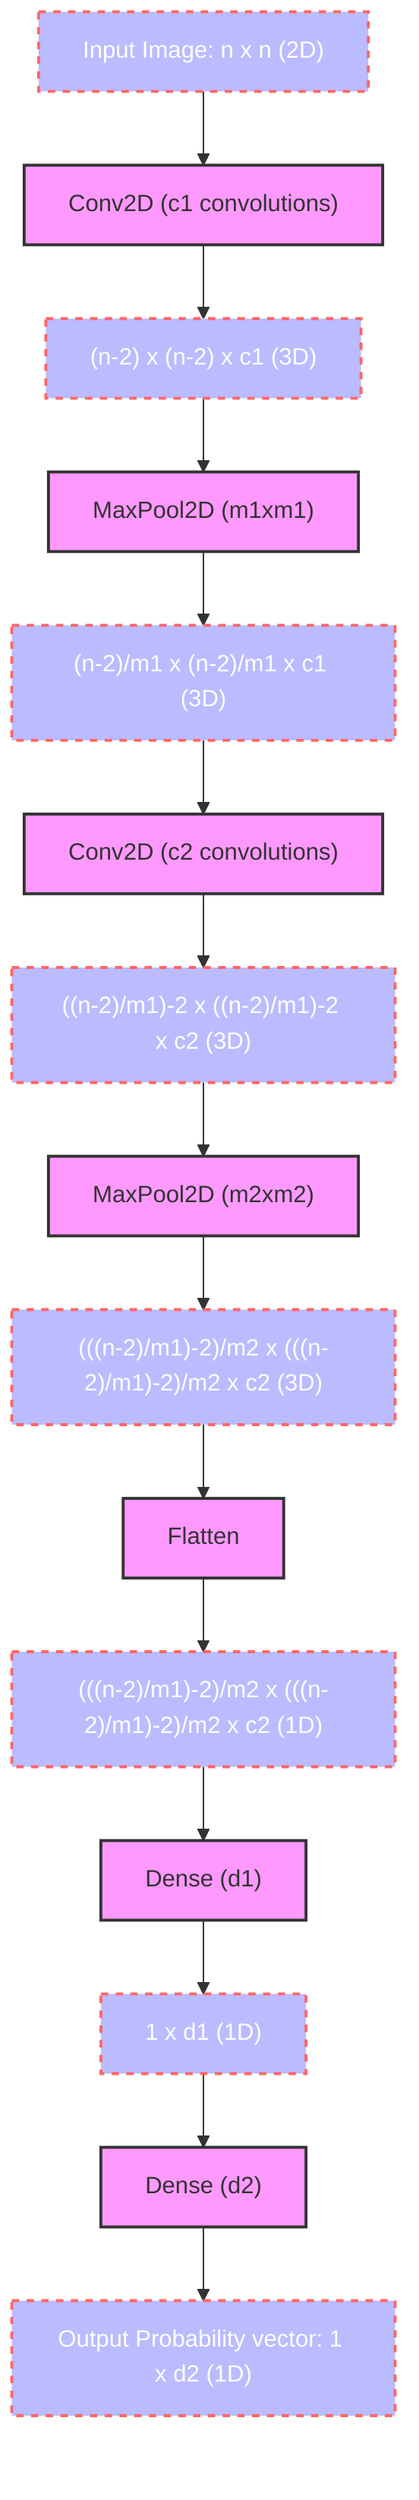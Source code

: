 graph TD

classDef functional fill:#f9f,stroke:#333,stroke-width:2px;
classDef dimensional fill:#bbf,stroke:#f66,stroke-width:2px,color:#fff,stroke-dasharray: 5 5;

    A["Input Image: n x n (2D)"] --> B["Conv2D (c1 convolutions)"]
    B --> C["(n-2) x (n-2) x c1 (3D)"]
    C --> D["MaxPool2D (m1xm1)"]
    D --> E["(n-2)/m1 x (n-2)/m1 x c1 (3D)"]
    E --> F["Conv2D (c2 convolutions)"]
    F --> G["((n-2)/m1)-2 x ((n-2)/m1)-2 x c2 (3D)"]
    G --> H["MaxPool2D (m2xm2)"]
    H --> I["(((n-2)/m1)-2)/m2 x (((n-2)/m1)-2)/m2 x c2 (3D)"]
    I --> J["Flatten"]
    J --> K["(((n-2)/m1)-2)/m2 x (((n-2)/m1)-2)/m2 x c2 (1D)"]
    K --> L["Dense (d1)"]
    L --> M["1 x d1 (1D)"]
    M --> N["Dense (d2)"]
    N --> O["Output Probability vector: 1 x d2 (1D)"]
    
    
    class A dimensional;
    class B functional;
    class C dimensional;
    class D functional;
    class E dimensional;
    class F functional;
    class G dimensional;
    class H functional;
    class I dimensional;
    class J functional;
    class K dimensional;
    class L functional;
    class M dimensional;
    class N functional;
    class O dimensional;